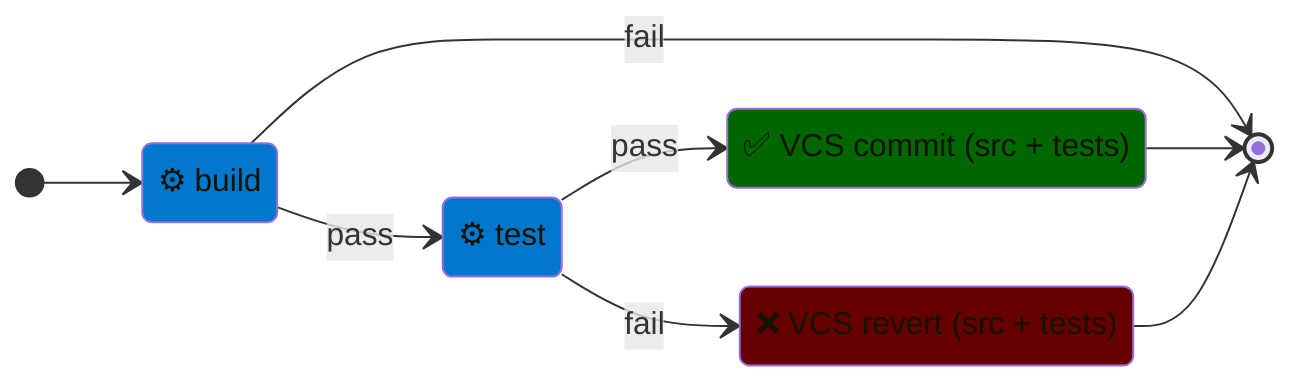 stateDiagram-v2
    direction LR
    state "⚙️ build" as Build
    state "⚙️ test" as Test
    state "✅ VCS commit (src + tests)" as Commit
    state "❌ VCS revert (src + tests)" as Revert
    [*] --> Build
    Build --> Test: pass
    Build --> [*]: fail
    Test --> Commit: pass
    Test --> Revert: fail
    Commit --> [*]
    Revert --> [*]
    classDef actionClass fill: #0077CC
    classDef okClass fill: #006600
    classDef failClass fill: #660000
    class Build actionClass
    class Test actionClass
    class Commit okClass
    class Revert failClass